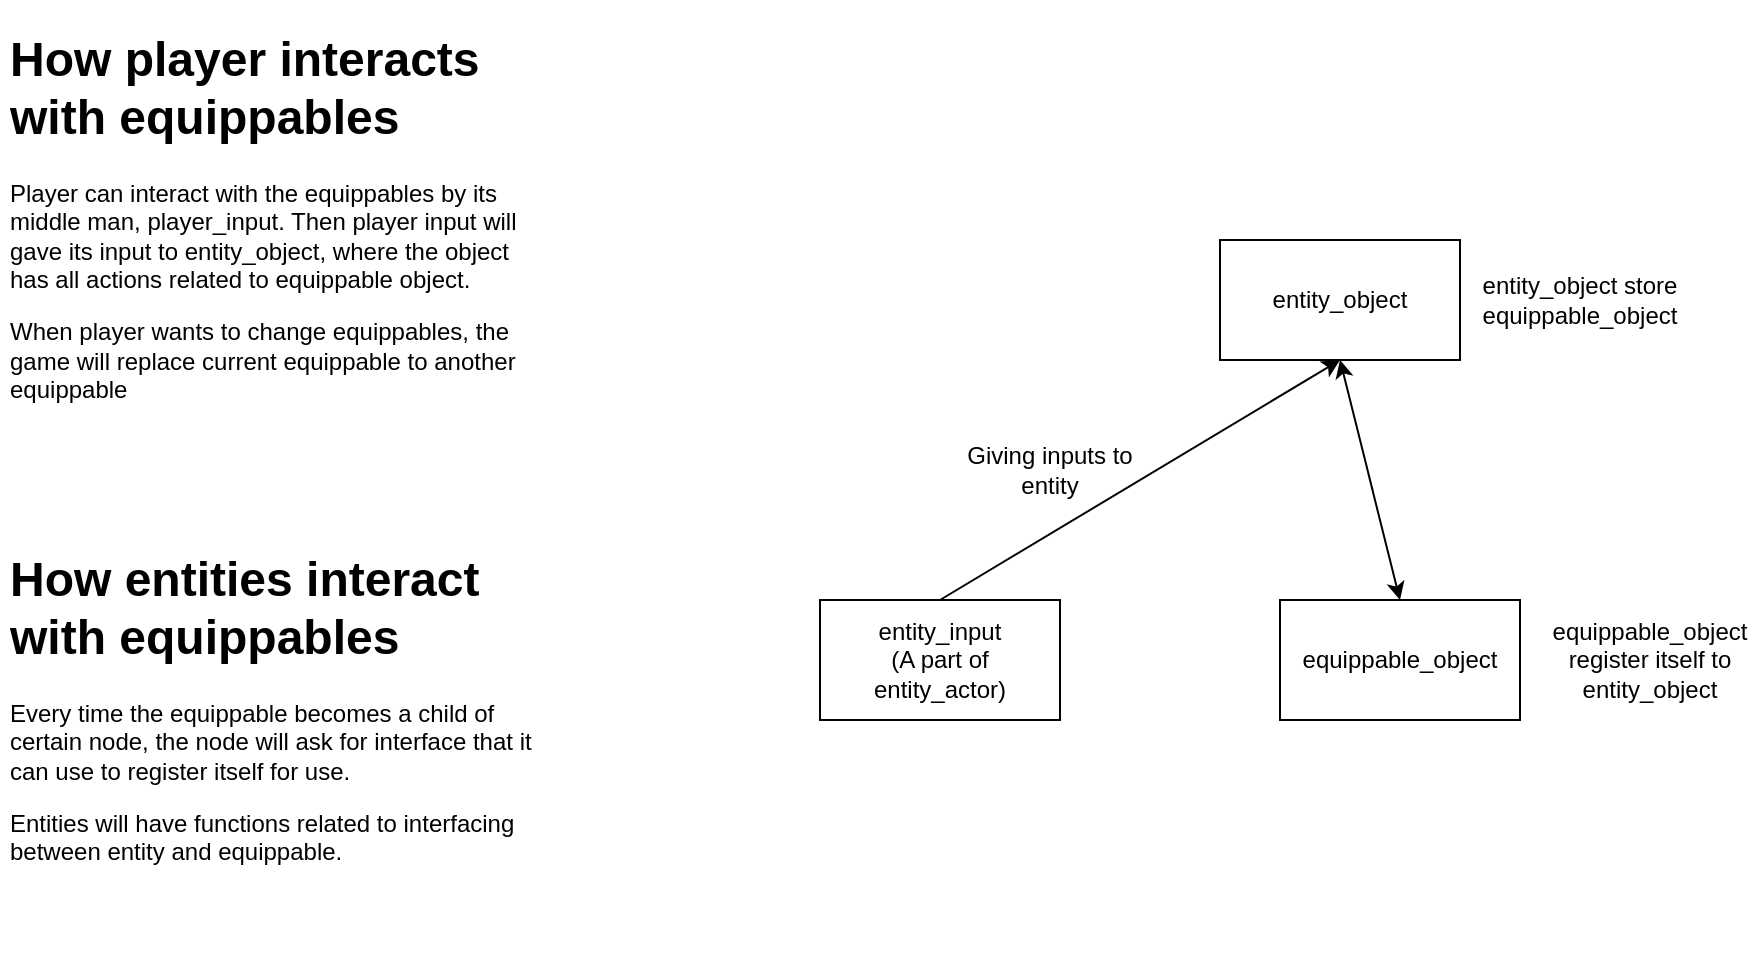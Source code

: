 <mxfile>
    <diagram id="U50eOBprR_XrGbPmDyc1" name="Page-1">
        <mxGraphModel dx="899" dy="717" grid="1" gridSize="10" guides="1" tooltips="1" connect="1" arrows="1" fold="1" page="1" pageScale="1" pageWidth="850" pageHeight="1100" math="0" shadow="0">
            <root>
                <mxCell id="0"/>
                <mxCell id="1" parent="0"/>
                <mxCell id="2" value="entity_object" style="rounded=0;whiteSpace=wrap;html=1;" parent="1" vertex="1">
                    <mxGeometry x="690" y="210" width="120" height="60" as="geometry"/>
                </mxCell>
                <mxCell id="3" value="equippable_object" style="rounded=0;whiteSpace=wrap;html=1;" parent="1" vertex="1">
                    <mxGeometry x="720" y="390" width="120" height="60" as="geometry"/>
                </mxCell>
                <mxCell id="4" value="entity_input&lt;br&gt;(A part of entity_actor)" style="rounded=0;whiteSpace=wrap;html=1;" parent="1" vertex="1">
                    <mxGeometry x="490" y="390" width="120" height="60" as="geometry"/>
                </mxCell>
                <mxCell id="5" value="" style="endArrow=classic;html=1;exitX=0.5;exitY=0;exitDx=0;exitDy=0;entryX=0.5;entryY=1;entryDx=0;entryDy=0;" parent="1" source="4" target="2" edge="1">
                    <mxGeometry width="50" height="50" relative="1" as="geometry">
                        <mxPoint x="740" y="370" as="sourcePoint"/>
                        <mxPoint x="790" y="320" as="targetPoint"/>
                    </mxGeometry>
                </mxCell>
                <mxCell id="6" value="" style="endArrow=classic;html=1;exitX=0.5;exitY=1;exitDx=0;exitDy=0;entryX=0.5;entryY=0;entryDx=0;entryDy=0;startArrow=classic;startFill=1;" parent="1" source="2" target="3" edge="1">
                    <mxGeometry width="50" height="50" relative="1" as="geometry">
                        <mxPoint x="680" y="360" as="sourcePoint"/>
                        <mxPoint x="760" y="280" as="targetPoint"/>
                    </mxGeometry>
                </mxCell>
                <mxCell id="7" value="Giving inputs to entity" style="text;html=1;strokeColor=none;fillColor=none;align=center;verticalAlign=middle;whiteSpace=wrap;rounded=0;" parent="1" vertex="1">
                    <mxGeometry x="560" y="310" width="90" height="30" as="geometry"/>
                </mxCell>
                <mxCell id="8" value="equippable_object register itself to entity_object" style="text;html=1;strokeColor=none;fillColor=none;align=center;verticalAlign=middle;whiteSpace=wrap;rounded=0;" parent="1" vertex="1">
                    <mxGeometry x="850" y="405" width="110" height="30" as="geometry"/>
                </mxCell>
                <mxCell id="9" value="entity_object store equippable_object" style="text;html=1;strokeColor=none;fillColor=none;align=center;verticalAlign=middle;whiteSpace=wrap;rounded=0;" parent="1" vertex="1">
                    <mxGeometry x="820" y="225" width="100" height="30" as="geometry"/>
                </mxCell>
                <mxCell id="11" value="&lt;h1&gt;How player interacts with equippables&lt;/h1&gt;&lt;p&gt;Player can interact with the equippables by its middle man, player_input. Then player input will gave its input to entity_object, where the object has all actions related to equippable object.&lt;/p&gt;&lt;p&gt;When player wants to change equippables, the game will replace current equippable to another equippable&lt;/p&gt;" style="text;html=1;strokeColor=none;fillColor=none;spacing=5;spacingTop=-20;whiteSpace=wrap;overflow=hidden;rounded=0;" parent="1" vertex="1">
                    <mxGeometry x="80" y="100" width="280" height="210" as="geometry"/>
                </mxCell>
                <mxCell id="12" value="&lt;h1&gt;How entities interact with equippables&lt;/h1&gt;&lt;p&gt;Every time the equippable becomes a child of certain node, the node will ask for interface that it can use to register itself for use.&lt;/p&gt;&lt;p&gt;Entities will have functions related to interfacing between entity and equippable.&lt;/p&gt;" style="text;html=1;strokeColor=none;fillColor=none;spacing=5;spacingTop=-20;whiteSpace=wrap;overflow=hidden;rounded=0;" parent="1" vertex="1">
                    <mxGeometry x="80" y="360" width="280" height="210" as="geometry"/>
                </mxCell>
            </root>
        </mxGraphModel>
    </diagram>
</mxfile>
